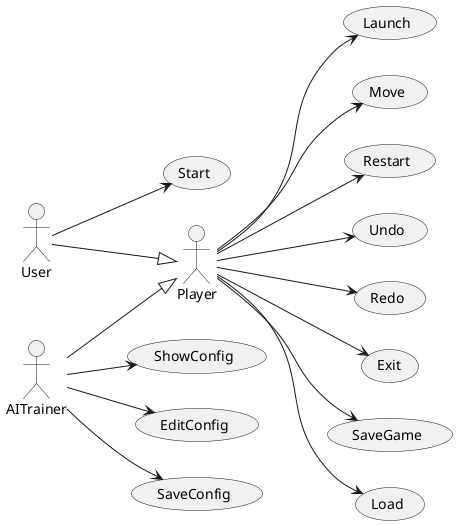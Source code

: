 @startuml UseCases
left to right direction
actor User
actor AITrainer
actor Player

AITrainer -down-|> Player
User -down-|> Player

usecase Launch
usecase Start
usecase Move
usecase Restart
usecase Undo
usecase Redo
usecase Exit
usecase SaveGame
usecase Load

Player --> Launch
Player --> Undo
Player --> Redo
Player --> Exit
Player --> SaveGame
Player --> Restart
Player --> Load
Player --> Move

User --> Start
' User --> Move

usecase ShowConfig
usecase EditConfig
usecase SaveConfig
' usecase AITrainerMove

AITrainer --> ShowConfig
AITrainer --> EditConfig
AITrainer --> SaveConfig
' AITrainer --> AITrainerMove

@enduml